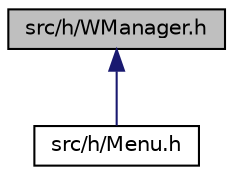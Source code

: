 digraph "src/h/WManager.h"
{
 // LATEX_PDF_SIZE
  edge [fontname="Helvetica",fontsize="10",labelfontname="Helvetica",labelfontsize="10"];
  node [fontname="Helvetica",fontsize="10",shape=record];
  Node1 [label="src/h/WManager.h",height=0.2,width=0.4,color="black", fillcolor="grey75", style="filled", fontcolor="black",tooltip="Declaration of the WManager class."];
  Node1 -> Node2 [dir="back",color="midnightblue",fontsize="10",style="solid",fontname="Helvetica"];
  Node2 [label="src/h/Menu.h",height=0.2,width=0.4,color="black", fillcolor="white", style="filled",URL="$Menu_8h.html",tooltip="Declaration of the Menu class."];
}
